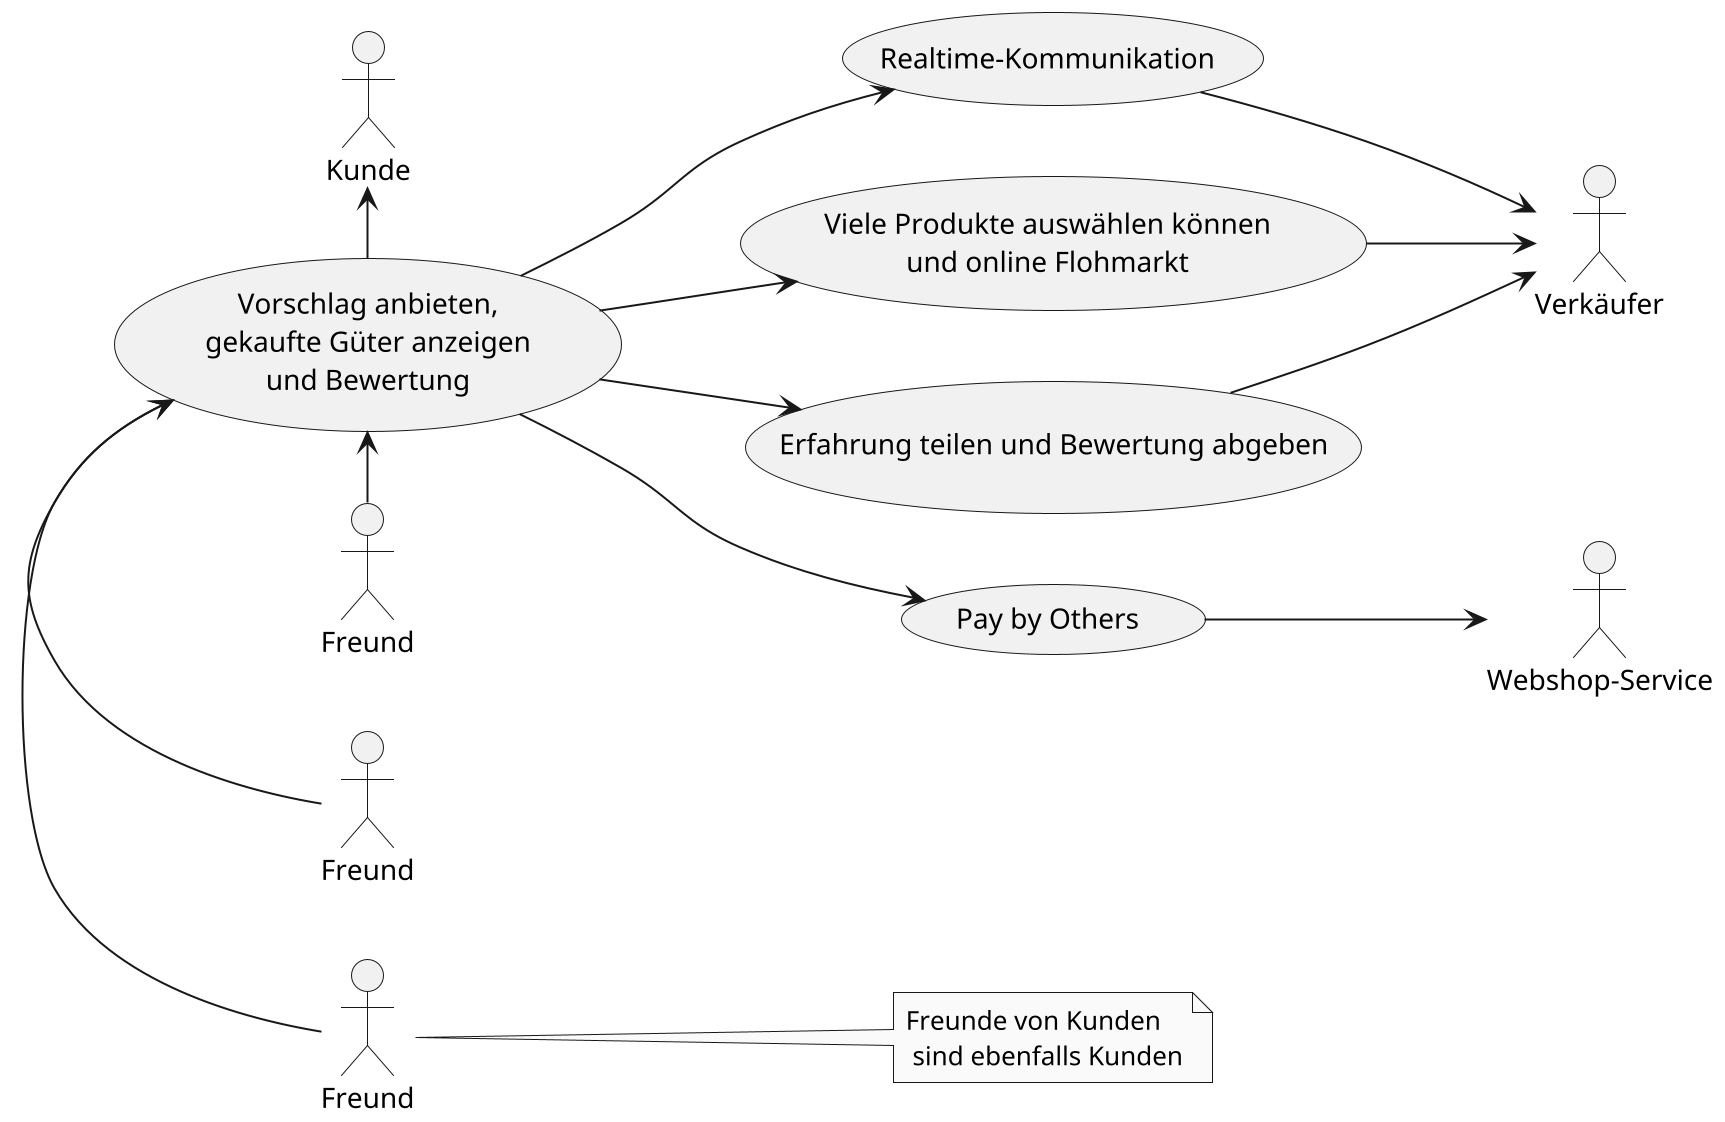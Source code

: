 @startuml
scale 2
skinparam monochrome true
skinparam shadowing false
left to right direction

:Kunde: as Customer
:Freund: as Friend1
:Freund: as Friend2
:Freund: as Friend3
:Verkäufer: as Seller
:Webshop-Service: as Service

(Vorschlag anbieten,\ngekaufte Güter anzeigen\nund Bewertung) as (suggest)
(Realtime-Kommunikation) as (communication)
(Viele Produkte auswählen können\nund online Flohmarkt) as (multiSelect)
(Erfahrung teilen und Bewertung abgeben) as (experience)
(Pay by Others) as (payByOthers)

Customer <- (suggest)

(suggest) <- Friend1
(suggest) <- Friend2
(suggest) <- Friend3

(suggest) --> (communication)
(suggest) --> (multiSelect)
(suggest) --> (experience)
(suggest) --> (payByOthers)

(communication) --> Seller
(multiSelect) --> Seller
(experience) --> Seller
(payByOthers) --> Service

note right of Friend1 : Freunde von Kunden\n sind ebenfalls Kunden

@enduml
